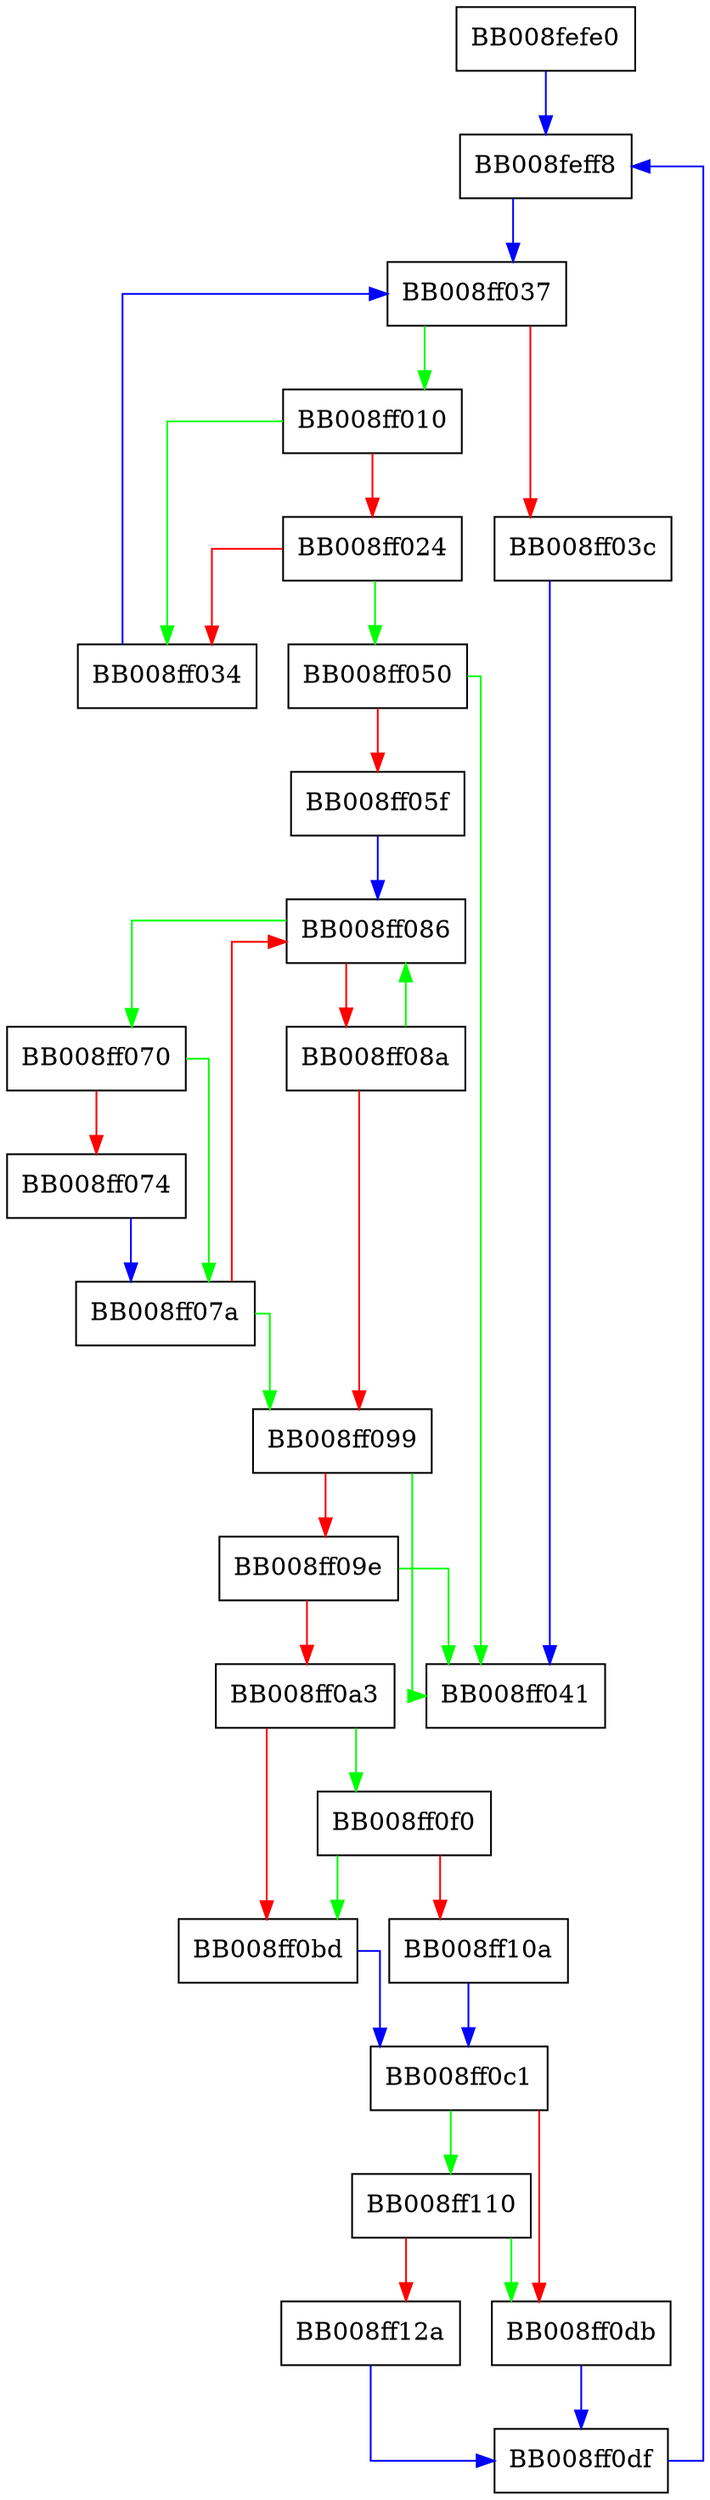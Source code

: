 digraph gconv_parse_code {
  node [shape="box"];
  graph [splines=ortho];
  BB008fefe0 -> BB008feff8 [color="blue"];
  BB008feff8 -> BB008ff037 [color="blue"];
  BB008ff010 -> BB008ff034 [color="green"];
  BB008ff010 -> BB008ff024 [color="red"];
  BB008ff024 -> BB008ff050 [color="green"];
  BB008ff024 -> BB008ff034 [color="red"];
  BB008ff034 -> BB008ff037 [color="blue"];
  BB008ff037 -> BB008ff010 [color="green"];
  BB008ff037 -> BB008ff03c [color="red"];
  BB008ff03c -> BB008ff041 [color="blue"];
  BB008ff050 -> BB008ff041 [color="green"];
  BB008ff050 -> BB008ff05f [color="red"];
  BB008ff05f -> BB008ff086 [color="blue"];
  BB008ff070 -> BB008ff07a [color="green"];
  BB008ff070 -> BB008ff074 [color="red"];
  BB008ff074 -> BB008ff07a [color="blue"];
  BB008ff07a -> BB008ff099 [color="green"];
  BB008ff07a -> BB008ff086 [color="red"];
  BB008ff086 -> BB008ff070 [color="green"];
  BB008ff086 -> BB008ff08a [color="red"];
  BB008ff08a -> BB008ff086 [color="green"];
  BB008ff08a -> BB008ff099 [color="red"];
  BB008ff099 -> BB008ff041 [color="green"];
  BB008ff099 -> BB008ff09e [color="red"];
  BB008ff09e -> BB008ff041 [color="green"];
  BB008ff09e -> BB008ff0a3 [color="red"];
  BB008ff0a3 -> BB008ff0f0 [color="green"];
  BB008ff0a3 -> BB008ff0bd [color="red"];
  BB008ff0bd -> BB008ff0c1 [color="blue"];
  BB008ff0c1 -> BB008ff110 [color="green"];
  BB008ff0c1 -> BB008ff0db [color="red"];
  BB008ff0db -> BB008ff0df [color="blue"];
  BB008ff0df -> BB008feff8 [color="blue"];
  BB008ff0f0 -> BB008ff0bd [color="green"];
  BB008ff0f0 -> BB008ff10a [color="red"];
  BB008ff10a -> BB008ff0c1 [color="blue"];
  BB008ff110 -> BB008ff0db [color="green"];
  BB008ff110 -> BB008ff12a [color="red"];
  BB008ff12a -> BB008ff0df [color="blue"];
}